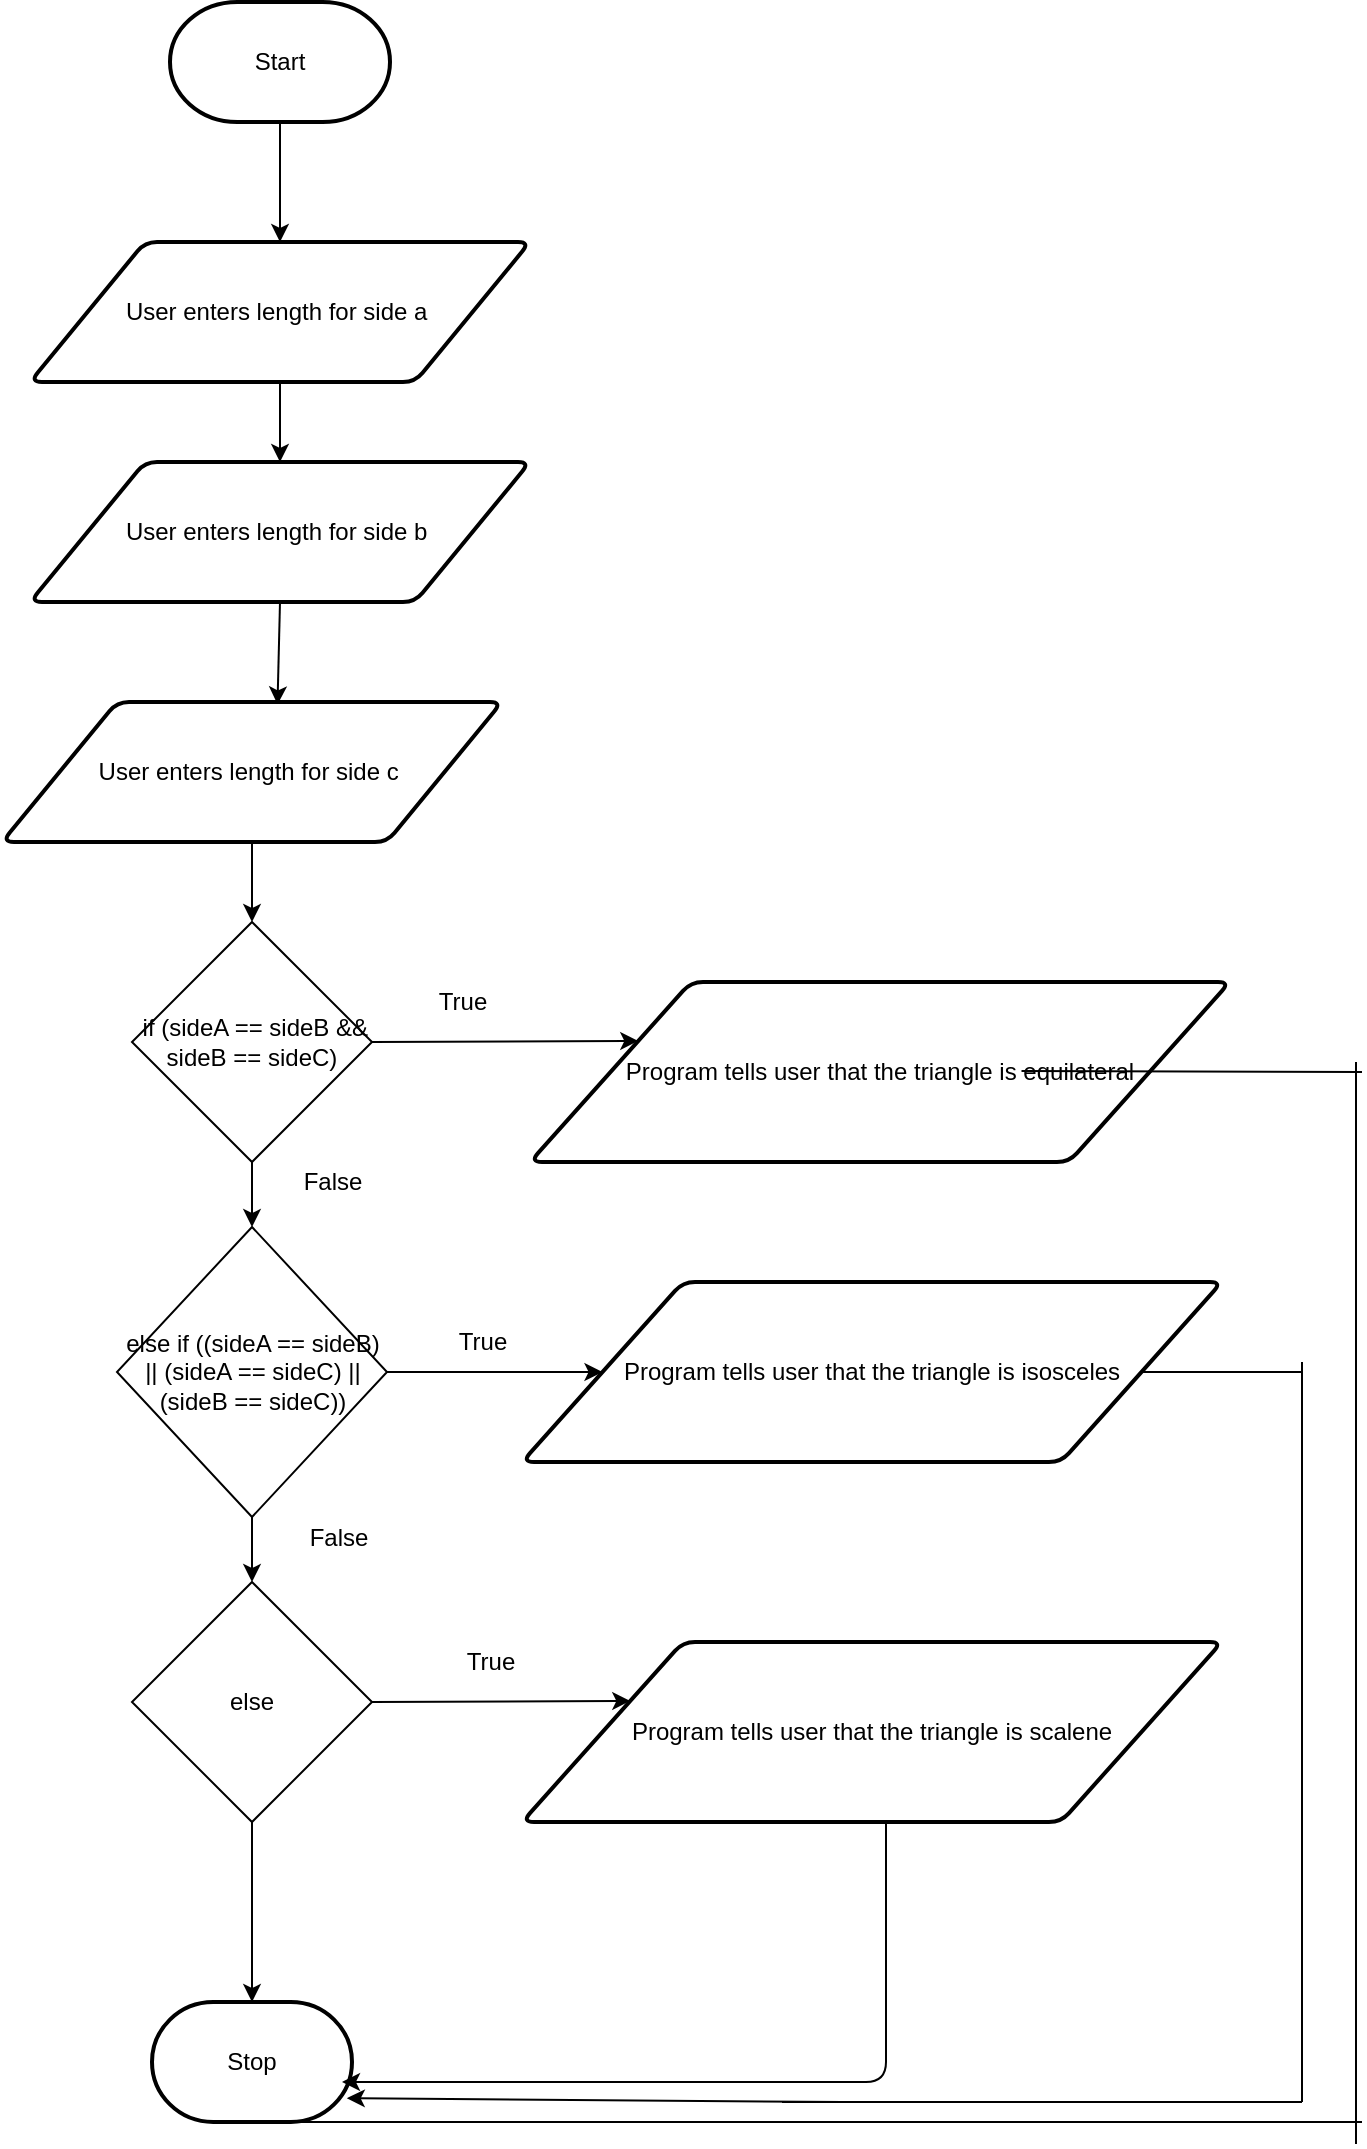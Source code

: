 <mxfile>
    <diagram id="FrXp61BSUD9EdXMxI7wD" name="Page-1">
        <mxGraphModel dx="594" dy="1730" grid="1" gridSize="10" guides="1" tooltips="1" connect="1" arrows="1" fold="1" page="1" pageScale="1" pageWidth="827" pageHeight="1169" math="0" shadow="0">
            <root>
                <mxCell id="0"/>
                <mxCell id="1" parent="0"/>
                <mxCell id="11" value="" style="edgeStyle=none;html=1;" parent="1" source="2" target="3" edge="1">
                    <mxGeometry relative="1" as="geometry"/>
                </mxCell>
                <mxCell id="2" value="Start" style="strokeWidth=2;html=1;shape=mxgraph.flowchart.terminator;whiteSpace=wrap;" parent="1" vertex="1">
                    <mxGeometry x="234" y="-130" width="110" height="60" as="geometry"/>
                </mxCell>
                <mxCell id="36" value="" style="edgeStyle=none;html=1;" edge="1" parent="1" source="3" target="34">
                    <mxGeometry relative="1" as="geometry"/>
                </mxCell>
                <mxCell id="3" value="User enters length for side a&amp;nbsp;" style="shape=parallelogram;html=1;strokeWidth=2;perimeter=parallelogramPerimeter;whiteSpace=wrap;rounded=1;arcSize=12;size=0.23;" parent="1" vertex="1">
                    <mxGeometry x="164" y="-10" width="250" height="70" as="geometry"/>
                </mxCell>
                <mxCell id="7" value="Program tells user that the triangle is equilateral" style="shape=parallelogram;html=1;strokeWidth=2;perimeter=parallelogramPerimeter;whiteSpace=wrap;rounded=1;arcSize=12;size=0.23;" parent="1" vertex="1">
                    <mxGeometry x="414" y="360" width="350" height="90" as="geometry"/>
                </mxCell>
                <mxCell id="9" value="Stop" style="strokeWidth=2;html=1;shape=mxgraph.flowchart.terminator;whiteSpace=wrap;" parent="1" vertex="1">
                    <mxGeometry x="225" y="870" width="100" height="60" as="geometry"/>
                </mxCell>
                <mxCell id="16" style="edgeStyle=none;html=1;exitX=1;exitY=0.5;exitDx=0;exitDy=0;entryX=0;entryY=0.25;entryDx=0;entryDy=0;" parent="1" source="15" target="7" edge="1">
                    <mxGeometry relative="1" as="geometry">
                        <mxPoint x="390" y="390" as="targetPoint"/>
                    </mxGeometry>
                </mxCell>
                <mxCell id="19" style="edgeStyle=none;html=1;exitX=0.5;exitY=1;exitDx=0;exitDy=0;entryX=0.5;entryY=0;entryDx=0;entryDy=0;" parent="1" source="15" target="18" edge="1">
                    <mxGeometry relative="1" as="geometry"/>
                </mxCell>
                <mxCell id="15" value="&amp;nbsp;if (sideA == sideB &amp;amp;&amp;amp; sideB == sideC)" style="rhombus;whiteSpace=wrap;html=1;" parent="1" vertex="1">
                    <mxGeometry x="215" y="330" width="120" height="120" as="geometry"/>
                </mxCell>
                <mxCell id="17" value="Program tells user that the triangle is isosceles" style="shape=parallelogram;html=1;strokeWidth=2;perimeter=parallelogramPerimeter;whiteSpace=wrap;rounded=1;arcSize=12;size=0.23;" parent="1" vertex="1">
                    <mxGeometry x="410" y="510" width="350" height="90" as="geometry"/>
                </mxCell>
                <mxCell id="20" style="edgeStyle=none;html=1;exitX=1;exitY=0.5;exitDx=0;exitDy=0;" parent="1" source="18" target="17" edge="1">
                    <mxGeometry relative="1" as="geometry"/>
                </mxCell>
                <mxCell id="22" style="edgeStyle=none;html=1;exitX=0.5;exitY=1;exitDx=0;exitDy=0;entryX=0.5;entryY=0;entryDx=0;entryDy=0;" parent="1" source="18" target="21" edge="1">
                    <mxGeometry relative="1" as="geometry"/>
                </mxCell>
                <mxCell id="18" value="else if ((sideA == sideB) || (sideA == sideC) || (sideB == sideC))" style="rhombus;whiteSpace=wrap;html=1;" parent="1" vertex="1">
                    <mxGeometry x="207.5" y="482.5" width="135" height="145" as="geometry"/>
                </mxCell>
                <mxCell id="24" style="edgeStyle=none;html=1;exitX=1;exitY=0.5;exitDx=0;exitDy=0;entryX=0;entryY=0.25;entryDx=0;entryDy=0;" parent="1" source="21" target="23" edge="1">
                    <mxGeometry relative="1" as="geometry"/>
                </mxCell>
                <mxCell id="44" style="edgeStyle=none;html=1;exitX=0.5;exitY=1;exitDx=0;exitDy=0;" edge="1" parent="1" source="21" target="9">
                    <mxGeometry relative="1" as="geometry"/>
                </mxCell>
                <mxCell id="21" value="else" style="rhombus;whiteSpace=wrap;html=1;" parent="1" vertex="1">
                    <mxGeometry x="215" y="660" width="120" height="120" as="geometry"/>
                </mxCell>
                <mxCell id="23" value="Program tells user that the triangle is scalene" style="shape=parallelogram;html=1;strokeWidth=2;perimeter=parallelogramPerimeter;whiteSpace=wrap;rounded=1;arcSize=12;size=0.23;" parent="1" vertex="1">
                    <mxGeometry x="410" y="690" width="350" height="90" as="geometry"/>
                </mxCell>
                <mxCell id="26" style="edgeStyle=none;html=1;entryX=0.974;entryY=0.802;entryDx=0;entryDy=0;entryPerimeter=0;" parent="1" target="9" edge="1">
                    <mxGeometry relative="1" as="geometry">
                        <mxPoint x="360" y="930" as="targetPoint"/>
                        <mxPoint x="570" y="920" as="sourcePoint"/>
                        <Array as="points"/>
                    </mxGeometry>
                </mxCell>
                <mxCell id="27" value="" style="endArrow=none;html=1;exitX=1;exitY=0.5;exitDx=0;exitDy=0;" parent="1" source="17" edge="1">
                    <mxGeometry width="50" height="50" relative="1" as="geometry">
                        <mxPoint x="690" y="585" as="sourcePoint"/>
                        <mxPoint x="800" y="555" as="targetPoint"/>
                    </mxGeometry>
                </mxCell>
                <mxCell id="28" value="" style="endArrow=none;html=1;" parent="1" edge="1">
                    <mxGeometry width="50" height="50" relative="1" as="geometry">
                        <mxPoint x="800" y="550" as="sourcePoint"/>
                        <mxPoint x="800" y="920" as="targetPoint"/>
                    </mxGeometry>
                </mxCell>
                <mxCell id="29" value="" style="endArrow=none;html=1;exitX=1;exitY=0.5;exitDx=0;exitDy=0;" parent="1" edge="1">
                    <mxGeometry width="50" height="50" relative="1" as="geometry">
                        <mxPoint x="540" y="920" as="sourcePoint"/>
                        <mxPoint x="800" y="920" as="targetPoint"/>
                    </mxGeometry>
                </mxCell>
                <mxCell id="30" style="edgeStyle=none;html=1;exitX=0.52;exitY=1.005;exitDx=0;exitDy=0;exitPerimeter=0;" parent="1" source="23" edge="1">
                    <mxGeometry relative="1" as="geometry">
                        <mxPoint x="320" y="910" as="targetPoint"/>
                        <mxPoint x="555" y="790" as="sourcePoint"/>
                        <Array as="points">
                            <mxPoint x="592" y="910"/>
                            <mxPoint x="320" y="910"/>
                        </Array>
                    </mxGeometry>
                </mxCell>
                <mxCell id="31" value="" style="endArrow=none;html=1;exitX=1;exitY=0.5;exitDx=0;exitDy=0;" parent="1" edge="1">
                    <mxGeometry width="50" height="50" relative="1" as="geometry">
                        <mxPoint x="659.75" y="404.5" as="sourcePoint"/>
                        <mxPoint x="830" y="405" as="targetPoint"/>
                    </mxGeometry>
                </mxCell>
                <mxCell id="32" value="" style="endArrow=none;html=1;" parent="1" edge="1">
                    <mxGeometry width="50" height="50" relative="1" as="geometry">
                        <mxPoint x="827" y="400" as="sourcePoint"/>
                        <mxPoint x="827" y="941" as="targetPoint"/>
                    </mxGeometry>
                </mxCell>
                <mxCell id="33" value="" style="endArrow=none;html=1;exitX=1;exitY=0.5;exitDx=0;exitDy=0;" parent="1" edge="1">
                    <mxGeometry width="50" height="50" relative="1" as="geometry">
                        <mxPoint x="250" y="930" as="sourcePoint"/>
                        <mxPoint x="830" y="930" as="targetPoint"/>
                    </mxGeometry>
                </mxCell>
                <mxCell id="37" style="edgeStyle=none;html=1;exitX=0.5;exitY=1;exitDx=0;exitDy=0;entryX=0.551;entryY=0.017;entryDx=0;entryDy=0;entryPerimeter=0;" edge="1" parent="1" source="34" target="35">
                    <mxGeometry relative="1" as="geometry"/>
                </mxCell>
                <mxCell id="34" value="User enters length for side b&amp;nbsp;" style="shape=parallelogram;html=1;strokeWidth=2;perimeter=parallelogramPerimeter;whiteSpace=wrap;rounded=1;arcSize=12;size=0.23;" vertex="1" parent="1">
                    <mxGeometry x="164" y="100" width="250" height="70" as="geometry"/>
                </mxCell>
                <mxCell id="38" style="edgeStyle=none;html=1;exitX=0.5;exitY=1;exitDx=0;exitDy=0;entryX=0.5;entryY=0;entryDx=0;entryDy=0;" edge="1" parent="1" source="35" target="15">
                    <mxGeometry relative="1" as="geometry"/>
                </mxCell>
                <mxCell id="35" value="User enters length for side c&amp;nbsp;" style="shape=parallelogram;html=1;strokeWidth=2;perimeter=parallelogramPerimeter;whiteSpace=wrap;rounded=1;arcSize=12;size=0.23;" vertex="1" parent="1">
                    <mxGeometry x="150" y="220" width="250" height="70" as="geometry"/>
                </mxCell>
                <mxCell id="39" value="True" style="text;html=1;resizable=0;autosize=1;align=center;verticalAlign=middle;points=[];fillColor=none;strokeColor=none;rounded=0;" vertex="1" parent="1">
                    <mxGeometry x="360" y="360" width="40" height="20" as="geometry"/>
                </mxCell>
                <mxCell id="40" value="True" style="text;html=1;resizable=0;autosize=1;align=center;verticalAlign=middle;points=[];fillColor=none;strokeColor=none;rounded=0;" vertex="1" parent="1">
                    <mxGeometry x="370" y="530" width="40" height="20" as="geometry"/>
                </mxCell>
                <mxCell id="41" value="True" style="text;html=1;resizable=0;autosize=1;align=center;verticalAlign=middle;points=[];fillColor=none;strokeColor=none;rounded=0;" vertex="1" parent="1">
                    <mxGeometry x="374" y="690" width="40" height="20" as="geometry"/>
                </mxCell>
                <mxCell id="42" value="False" style="text;html=1;resizable=0;autosize=1;align=center;verticalAlign=middle;points=[];fillColor=none;strokeColor=none;rounded=0;" vertex="1" parent="1">
                    <mxGeometry x="290" y="450" width="50" height="20" as="geometry"/>
                </mxCell>
                <mxCell id="43" value="False" style="text;html=1;resizable=0;autosize=1;align=center;verticalAlign=middle;points=[];fillColor=none;strokeColor=none;rounded=0;" vertex="1" parent="1">
                    <mxGeometry x="292.5" y="627.5" width="50" height="20" as="geometry"/>
                </mxCell>
            </root>
        </mxGraphModel>
    </diagram>
</mxfile>